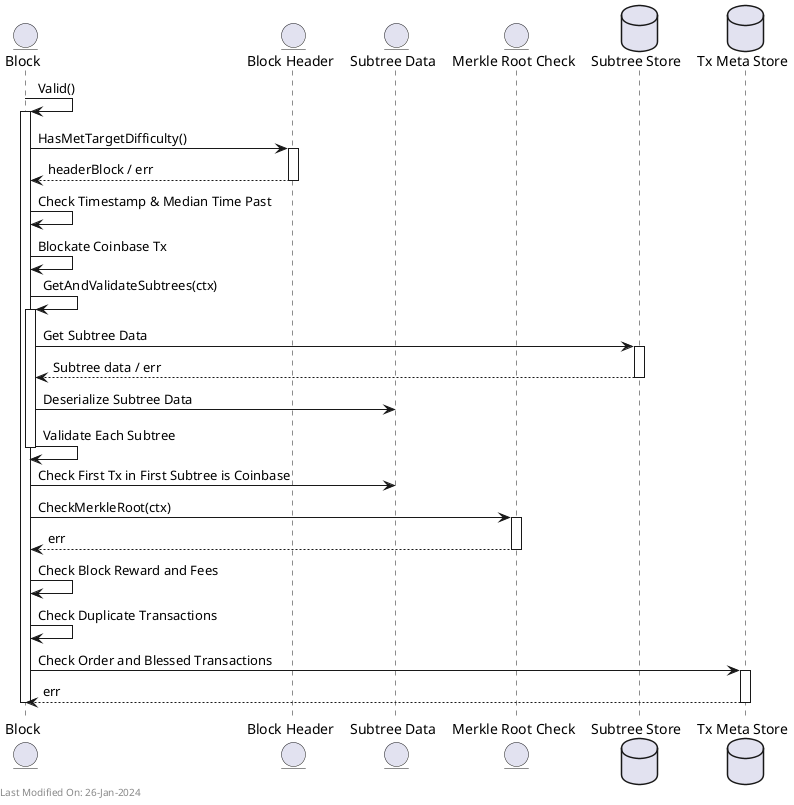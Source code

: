 @startuml
entity "Block" as Block
entity "Block Header" as Header
entity "Subtree Data" as SubtreeData
entity "Merkle Root Check" as MerkleRootCheck
database "Subtree Store" as SubtreeStore
database "Tx Meta Store" as TxMetaStore

Block -> Block: Valid()
activate Block

Block -> Header: HasMetTargetDifficulty()
activate Header

Header--> Block: headerBlock / err

deactivate Header


Block -> Block: Check Timestamp & Median Time Past
Block -> Block: Blockate Coinbase Tx


' Detailed GetAndValidateSubtrees process
Block -> Block: GetAndValidateSubtrees(ctx)
activate Block

Block -> SubtreeStore: Get Subtree Data
activate SubtreeStore
SubtreeStore --> Block: Subtree data / err
deactivate SubtreeStore

Block -> SubtreeData: Deserialize Subtree Data
Block -> Block: Validate Each Subtree

deactivate Block
' End of detailed GetAndValidateSubtrees process


Block -> SubtreeData: Check First Tx in First Subtree is Coinbase
Block -> MerkleRootCheck: CheckMerkleRoot(ctx)
activate MerkleRootCheck
MerkleRootCheck --> Block: err
deactivate MerkleRootCheck

Block -> Block: Check Block Reward and Fees
Block -> Block: Check Duplicate Transactions
Block -> TxMetaStore: Check Order and Blessed Transactions
activate TxMetaStore
TxMetaStore --> Block: err
deactivate TxMetaStore

deactivate Block

left footer Last Modified On: 26-Jan-2024

@enduml
